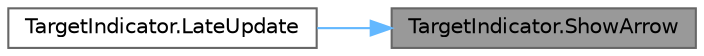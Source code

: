 digraph "TargetIndicator.ShowArrow"
{
 // LATEX_PDF_SIZE
  bgcolor="transparent";
  edge [fontname=Helvetica,fontsize=10,labelfontname=Helvetica,labelfontsize=10];
  node [fontname=Helvetica,fontsize=10,shape=box,height=0.2,width=0.4];
  rankdir="RL";
  Node1 [id="Node000001",label="TargetIndicator.ShowArrow",height=0.2,width=0.4,color="gray40", fillcolor="grey60", style="filled", fontcolor="black",tooltip=" "];
  Node1 -> Node2 [id="edge1_Node000001_Node000002",dir="back",color="steelblue1",style="solid",tooltip=" "];
  Node2 [id="Node000002",label="TargetIndicator.LateUpdate",height=0.2,width=0.4,color="grey40", fillcolor="white", style="filled",URL="$class_target_indicator.html#ac09c51df7721f8ae7f8e031c0e207a21",tooltip=" "];
}
